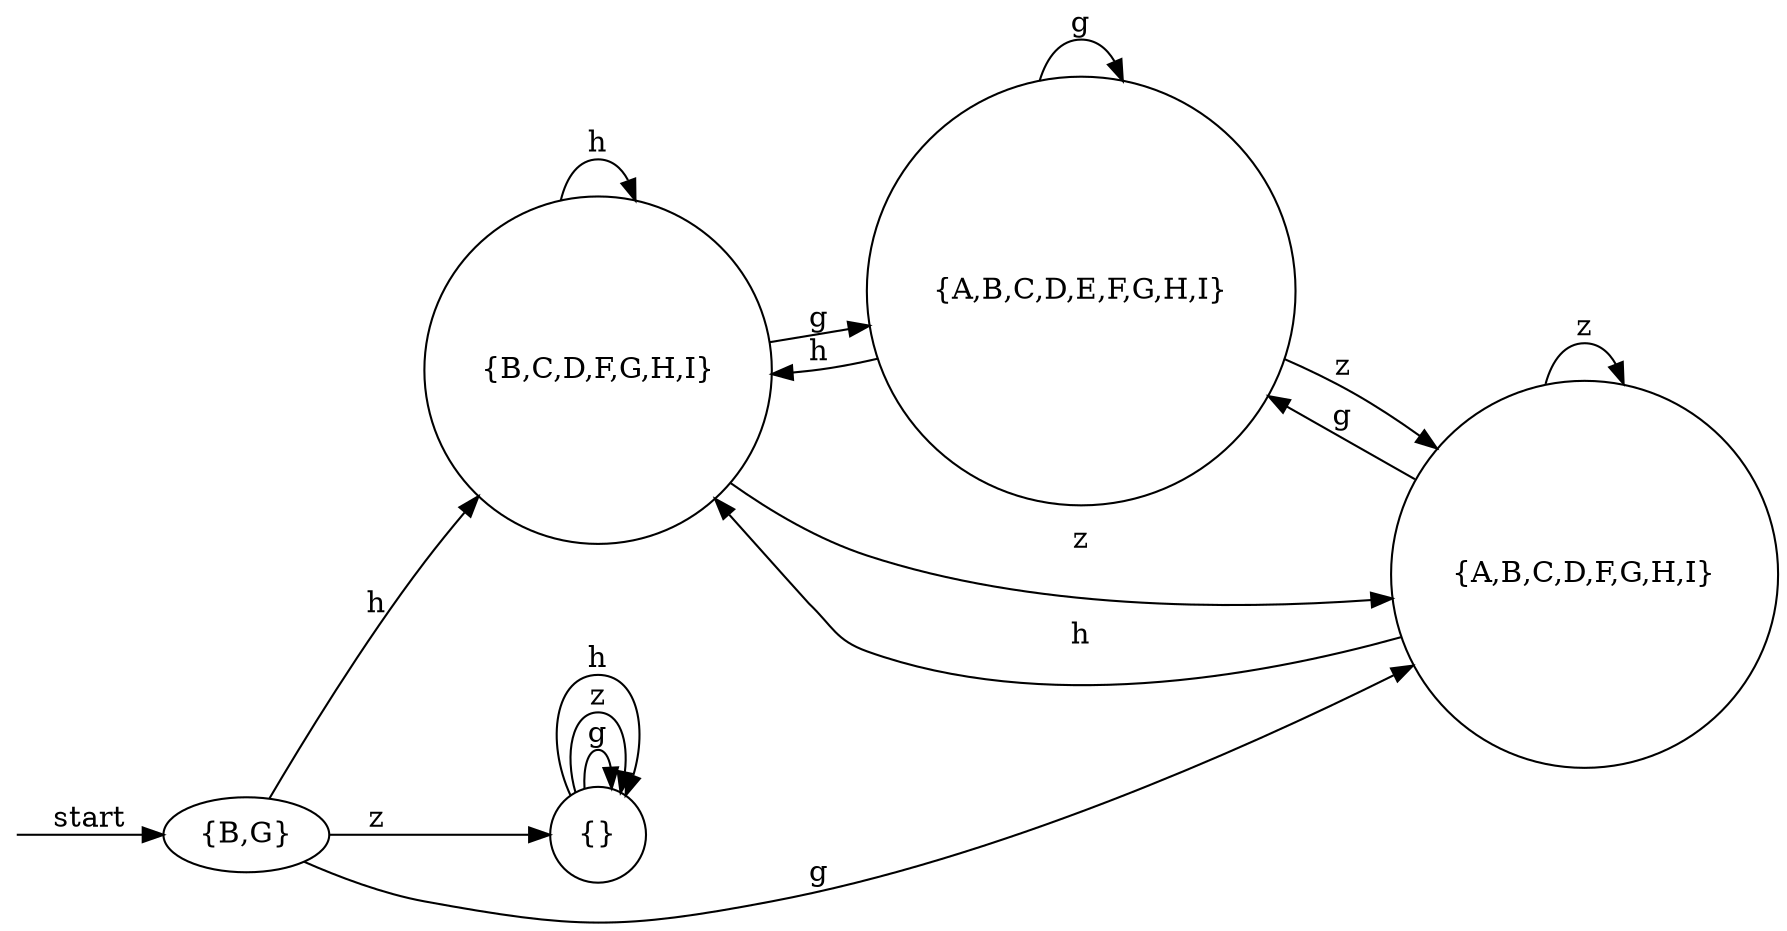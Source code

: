 digraph dfa {
    rankdir = LR;
    __start [style = invis, shape = point];
    __start -> "{B,G}" [ label = "start" ];
    node [shape = doublecircle];
    node [shape = circle];
    "{B,G}" -> "{B,C,D,F,G,H,I}" [ label = "h" ];
    "{A,B,C,D,E,F,G,H,I}" -> "{B,C,D,F,G,H,I}" [ label = "h" ];
    "{}" -> "{}" [ label = "g" ];
    "{}" -> "{}" [ label = "z" ];
    "{B,G}" -> "{A,B,C,D,F,G,H,I}" [ label = "g" ];
    "{A,B,C,D,E,F,G,H,I}" -> "{A,B,C,D,E,F,G,H,I}" [ label = "g" ];
    "{}" -> "{}" [ label = "h" ];
    "{B,G}" -> "{}" [ label = "z" ];
    "{A,B,C,D,F,G,H,I}" -> "{B,C,D,F,G,H,I}" [ label = "h" ];
    "{A,B,C,D,F,G,H,I}" -> "{A,B,C,D,E,F,G,H,I}" [ label = "g" ];
    "{A,B,C,D,E,F,G,H,I}" -> "{A,B,C,D,F,G,H,I}" [ label = "z" ];
    "{A,B,C,D,F,G,H,I}" -> "{A,B,C,D,F,G,H,I}" [ label = "z" ];
    "{B,C,D,F,G,H,I}" -> "{B,C,D,F,G,H,I}" [ label = "h" ];
    "{B,C,D,F,G,H,I}" -> "{A,B,C,D,E,F,G,H,I}" [ label = "g" ];
    "{B,C,D,F,G,H,I}" -> "{A,B,C,D,F,G,H,I}" [ label = "z" ];
}
